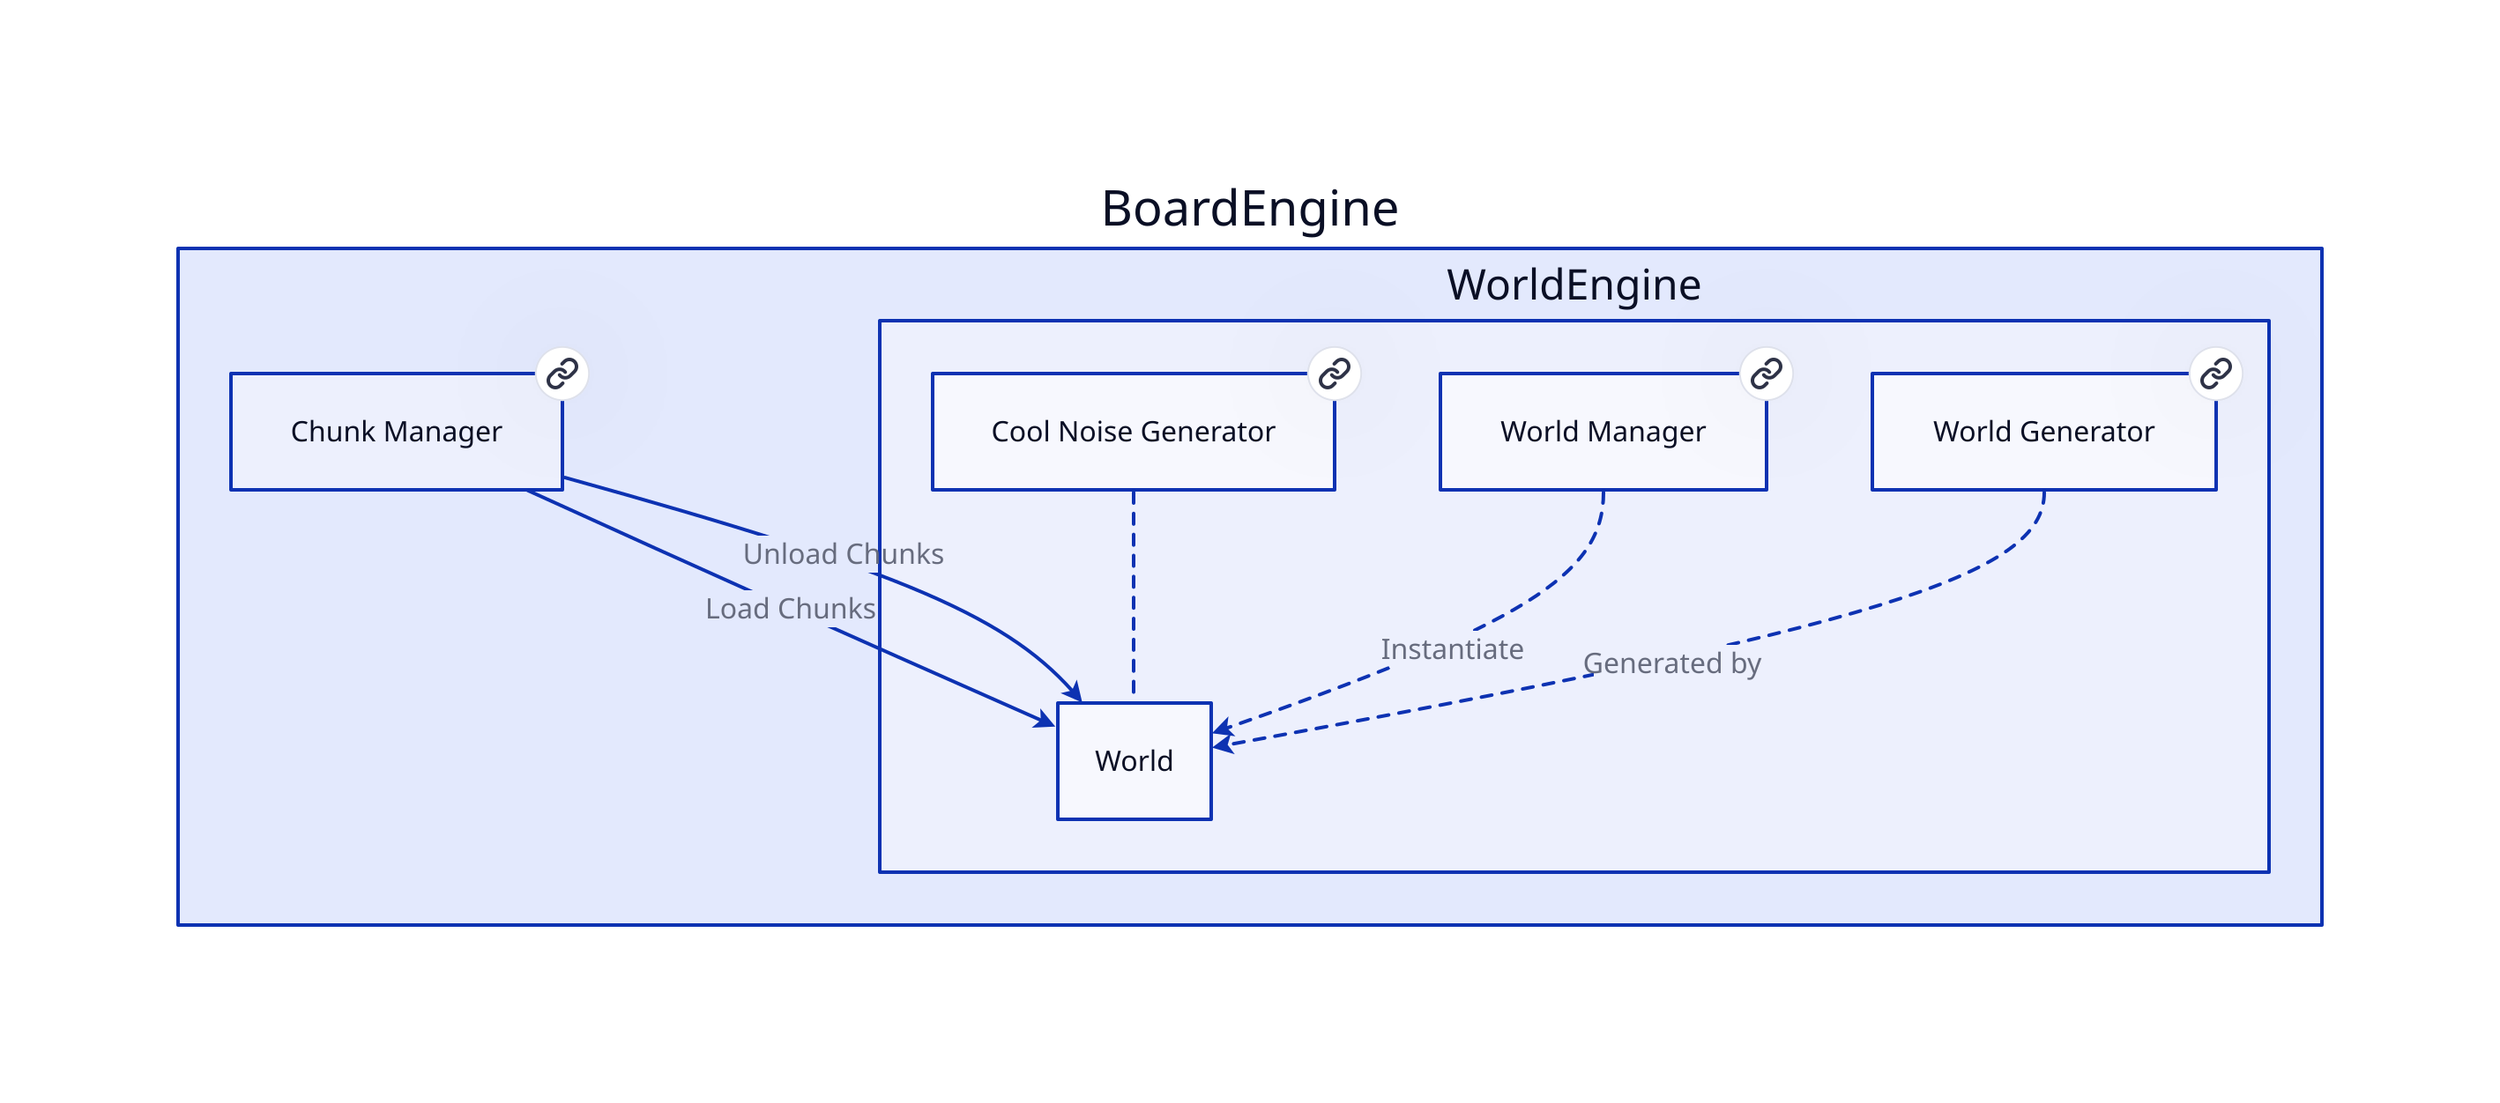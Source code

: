 # Nodes :
BoardEngine: {
    ChunkManager: Chunk Manager {
       link: ChunkManager
    }
    WorldEngine: {
        CoolNoiseGenerator: Cool Noise Generator {
           link: CoolNoiseGenerator
        }
        WorldManager: World Manager {
           link: WorldManager
        }
        WorldGenerator: World Generator {
           link: WorldGenerator
        }
    }
}

# Links :
BoardEngine.WorldEngine.CoolNoiseGenerator -- BoardEngine.WorldEngine.World: {style.stroke-dash: 3}
BoardEngine.ChunkManager -> BoardEngine.WorldEngine.World: Load Chunks {
source-arrowhead: {}
target-arrowhead: {shape: arrow}
}
BoardEngine.ChunkManager -> BoardEngine.WorldEngine.World: Unload Chunks {
source-arrowhead: {}
target-arrowhead: {shape: arrow}
}
BoardEngine.WorldEngine.WorldGenerator -> BoardEngine.WorldEngine.World: Generated by {style.stroke-dash: 3
source-arrowhead: {}
target-arrowhead: {shape: arrow}
}
BoardEngine.WorldEngine.WorldManager -> BoardEngine.WorldEngine.World: Instantiate {style.stroke-dash: 3
source-arrowhead: {}
target-arrowhead: {shape: arrow}
}
